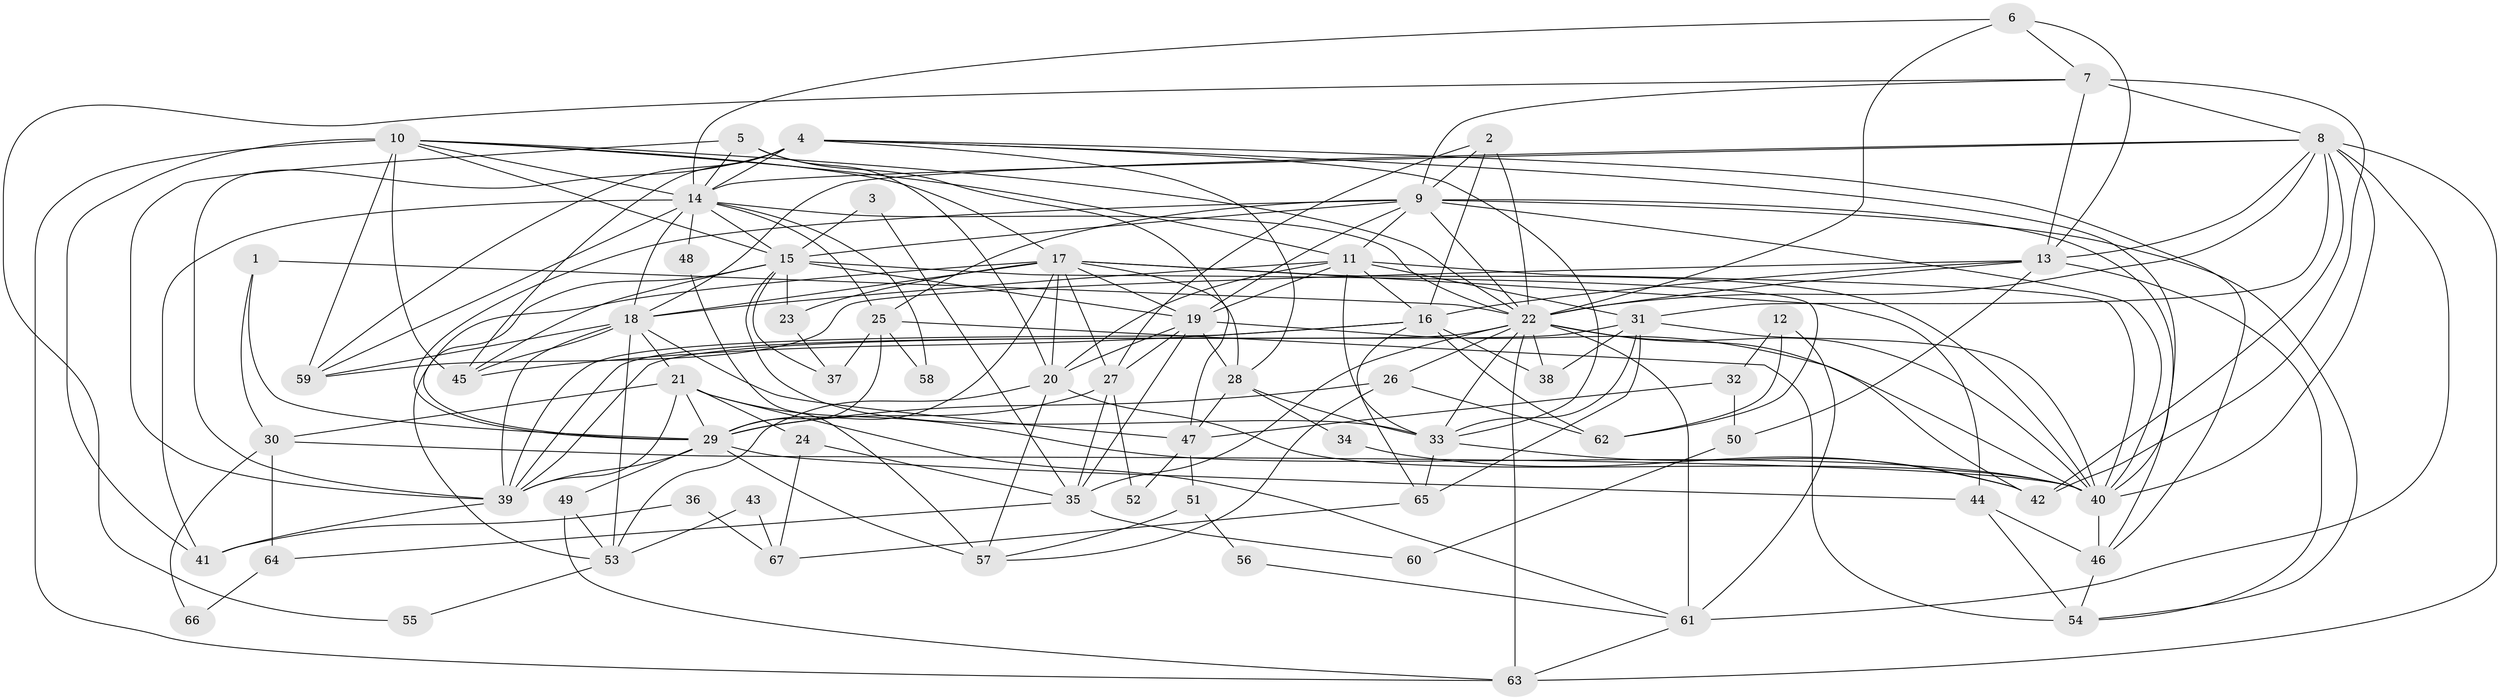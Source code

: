 // original degree distribution, {3: 0.2631578947368421, 4: 0.2631578947368421, 2: 0.15037593984962405, 5: 0.18045112781954886, 6: 0.06766917293233082, 7: 0.05263157894736842, 8: 0.022556390977443608}
// Generated by graph-tools (version 1.1) at 2025/36/03/09/25 02:36:12]
// undirected, 67 vertices, 188 edges
graph export_dot {
graph [start="1"]
  node [color=gray90,style=filled];
  1;
  2;
  3;
  4;
  5;
  6;
  7;
  8;
  9;
  10;
  11;
  12;
  13;
  14;
  15;
  16;
  17;
  18;
  19;
  20;
  21;
  22;
  23;
  24;
  25;
  26;
  27;
  28;
  29;
  30;
  31;
  32;
  33;
  34;
  35;
  36;
  37;
  38;
  39;
  40;
  41;
  42;
  43;
  44;
  45;
  46;
  47;
  48;
  49;
  50;
  51;
  52;
  53;
  54;
  55;
  56;
  57;
  58;
  59;
  60;
  61;
  62;
  63;
  64;
  65;
  66;
  67;
  1 -- 22 [weight=1.0];
  1 -- 29 [weight=1.0];
  1 -- 30 [weight=1.0];
  2 -- 9 [weight=1.0];
  2 -- 16 [weight=1.0];
  2 -- 22 [weight=1.0];
  2 -- 27 [weight=1.0];
  3 -- 15 [weight=1.0];
  3 -- 35 [weight=1.0];
  4 -- 14 [weight=1.0];
  4 -- 28 [weight=1.0];
  4 -- 33 [weight=1.0];
  4 -- 39 [weight=1.0];
  4 -- 40 [weight=1.0];
  4 -- 45 [weight=2.0];
  4 -- 46 [weight=1.0];
  4 -- 59 [weight=1.0];
  5 -- 14 [weight=1.0];
  5 -- 20 [weight=1.0];
  5 -- 39 [weight=1.0];
  5 -- 47 [weight=1.0];
  6 -- 7 [weight=1.0];
  6 -- 13 [weight=1.0];
  6 -- 14 [weight=1.0];
  6 -- 22 [weight=1.0];
  7 -- 8 [weight=1.0];
  7 -- 9 [weight=1.0];
  7 -- 13 [weight=1.0];
  7 -- 42 [weight=1.0];
  7 -- 55 [weight=1.0];
  8 -- 13 [weight=1.0];
  8 -- 14 [weight=1.0];
  8 -- 18 [weight=1.0];
  8 -- 22 [weight=1.0];
  8 -- 31 [weight=1.0];
  8 -- 40 [weight=1.0];
  8 -- 42 [weight=1.0];
  8 -- 61 [weight=2.0];
  8 -- 63 [weight=1.0];
  9 -- 11 [weight=1.0];
  9 -- 15 [weight=1.0];
  9 -- 19 [weight=1.0];
  9 -- 22 [weight=1.0];
  9 -- 25 [weight=1.0];
  9 -- 29 [weight=1.0];
  9 -- 40 [weight=1.0];
  9 -- 46 [weight=1.0];
  9 -- 54 [weight=1.0];
  10 -- 11 [weight=1.0];
  10 -- 14 [weight=1.0];
  10 -- 15 [weight=1.0];
  10 -- 17 [weight=1.0];
  10 -- 22 [weight=1.0];
  10 -- 41 [weight=1.0];
  10 -- 45 [weight=1.0];
  10 -- 59 [weight=1.0];
  10 -- 63 [weight=1.0];
  11 -- 16 [weight=1.0];
  11 -- 18 [weight=1.0];
  11 -- 19 [weight=1.0];
  11 -- 20 [weight=2.0];
  11 -- 31 [weight=1.0];
  11 -- 33 [weight=1.0];
  11 -- 40 [weight=2.0];
  12 -- 32 [weight=1.0];
  12 -- 61 [weight=1.0];
  12 -- 62 [weight=1.0];
  13 -- 16 [weight=1.0];
  13 -- 22 [weight=1.0];
  13 -- 50 [weight=1.0];
  13 -- 54 [weight=1.0];
  13 -- 59 [weight=1.0];
  14 -- 15 [weight=1.0];
  14 -- 18 [weight=1.0];
  14 -- 22 [weight=1.0];
  14 -- 25 [weight=1.0];
  14 -- 41 [weight=1.0];
  14 -- 48 [weight=1.0];
  14 -- 58 [weight=1.0];
  14 -- 59 [weight=1.0];
  15 -- 19 [weight=1.0];
  15 -- 23 [weight=1.0];
  15 -- 29 [weight=1.0];
  15 -- 33 [weight=1.0];
  15 -- 37 [weight=1.0];
  15 -- 45 [weight=1.0];
  15 -- 62 [weight=1.0];
  16 -- 38 [weight=1.0];
  16 -- 39 [weight=1.0];
  16 -- 45 [weight=1.0];
  16 -- 62 [weight=1.0];
  16 -- 65 [weight=1.0];
  17 -- 18 [weight=1.0];
  17 -- 19 [weight=1.0];
  17 -- 20 [weight=2.0];
  17 -- 23 [weight=1.0];
  17 -- 27 [weight=1.0];
  17 -- 28 [weight=1.0];
  17 -- 29 [weight=2.0];
  17 -- 40 [weight=1.0];
  17 -- 44 [weight=1.0];
  17 -- 53 [weight=1.0];
  18 -- 21 [weight=1.0];
  18 -- 39 [weight=1.0];
  18 -- 45 [weight=1.0];
  18 -- 47 [weight=1.0];
  18 -- 53 [weight=1.0];
  18 -- 59 [weight=1.0];
  19 -- 20 [weight=1.0];
  19 -- 27 [weight=1.0];
  19 -- 28 [weight=1.0];
  19 -- 35 [weight=1.0];
  19 -- 40 [weight=1.0];
  20 -- 40 [weight=1.0];
  20 -- 53 [weight=1.0];
  20 -- 57 [weight=1.0];
  21 -- 24 [weight=1.0];
  21 -- 29 [weight=1.0];
  21 -- 30 [weight=1.0];
  21 -- 39 [weight=1.0];
  21 -- 40 [weight=1.0];
  21 -- 61 [weight=1.0];
  22 -- 26 [weight=1.0];
  22 -- 33 [weight=1.0];
  22 -- 35 [weight=1.0];
  22 -- 38 [weight=1.0];
  22 -- 39 [weight=1.0];
  22 -- 40 [weight=1.0];
  22 -- 42 [weight=1.0];
  22 -- 61 [weight=1.0];
  22 -- 63 [weight=1.0];
  23 -- 37 [weight=1.0];
  24 -- 35 [weight=1.0];
  24 -- 67 [weight=1.0];
  25 -- 29 [weight=1.0];
  25 -- 37 [weight=1.0];
  25 -- 54 [weight=2.0];
  25 -- 58 [weight=1.0];
  26 -- 29 [weight=1.0];
  26 -- 57 [weight=1.0];
  26 -- 62 [weight=1.0];
  27 -- 29 [weight=1.0];
  27 -- 35 [weight=1.0];
  27 -- 52 [weight=1.0];
  28 -- 33 [weight=1.0];
  28 -- 34 [weight=1.0];
  28 -- 47 [weight=1.0];
  29 -- 39 [weight=1.0];
  29 -- 44 [weight=1.0];
  29 -- 49 [weight=1.0];
  29 -- 57 [weight=1.0];
  30 -- 40 [weight=1.0];
  30 -- 64 [weight=1.0];
  30 -- 66 [weight=1.0];
  31 -- 33 [weight=1.0];
  31 -- 38 [weight=1.0];
  31 -- 39 [weight=1.0];
  31 -- 40 [weight=1.0];
  31 -- 65 [weight=1.0];
  32 -- 47 [weight=1.0];
  32 -- 50 [weight=1.0];
  33 -- 42 [weight=1.0];
  33 -- 65 [weight=1.0];
  34 -- 42 [weight=1.0];
  35 -- 60 [weight=1.0];
  35 -- 64 [weight=1.0];
  36 -- 41 [weight=1.0];
  36 -- 67 [weight=1.0];
  39 -- 41 [weight=1.0];
  40 -- 46 [weight=2.0];
  43 -- 53 [weight=1.0];
  43 -- 67 [weight=1.0];
  44 -- 46 [weight=1.0];
  44 -- 54 [weight=1.0];
  46 -- 54 [weight=1.0];
  47 -- 51 [weight=1.0];
  47 -- 52 [weight=1.0];
  48 -- 57 [weight=1.0];
  49 -- 53 [weight=1.0];
  49 -- 63 [weight=1.0];
  50 -- 60 [weight=1.0];
  51 -- 56 [weight=1.0];
  51 -- 57 [weight=1.0];
  53 -- 55 [weight=1.0];
  56 -- 61 [weight=1.0];
  61 -- 63 [weight=1.0];
  64 -- 66 [weight=1.0];
  65 -- 67 [weight=1.0];
}
